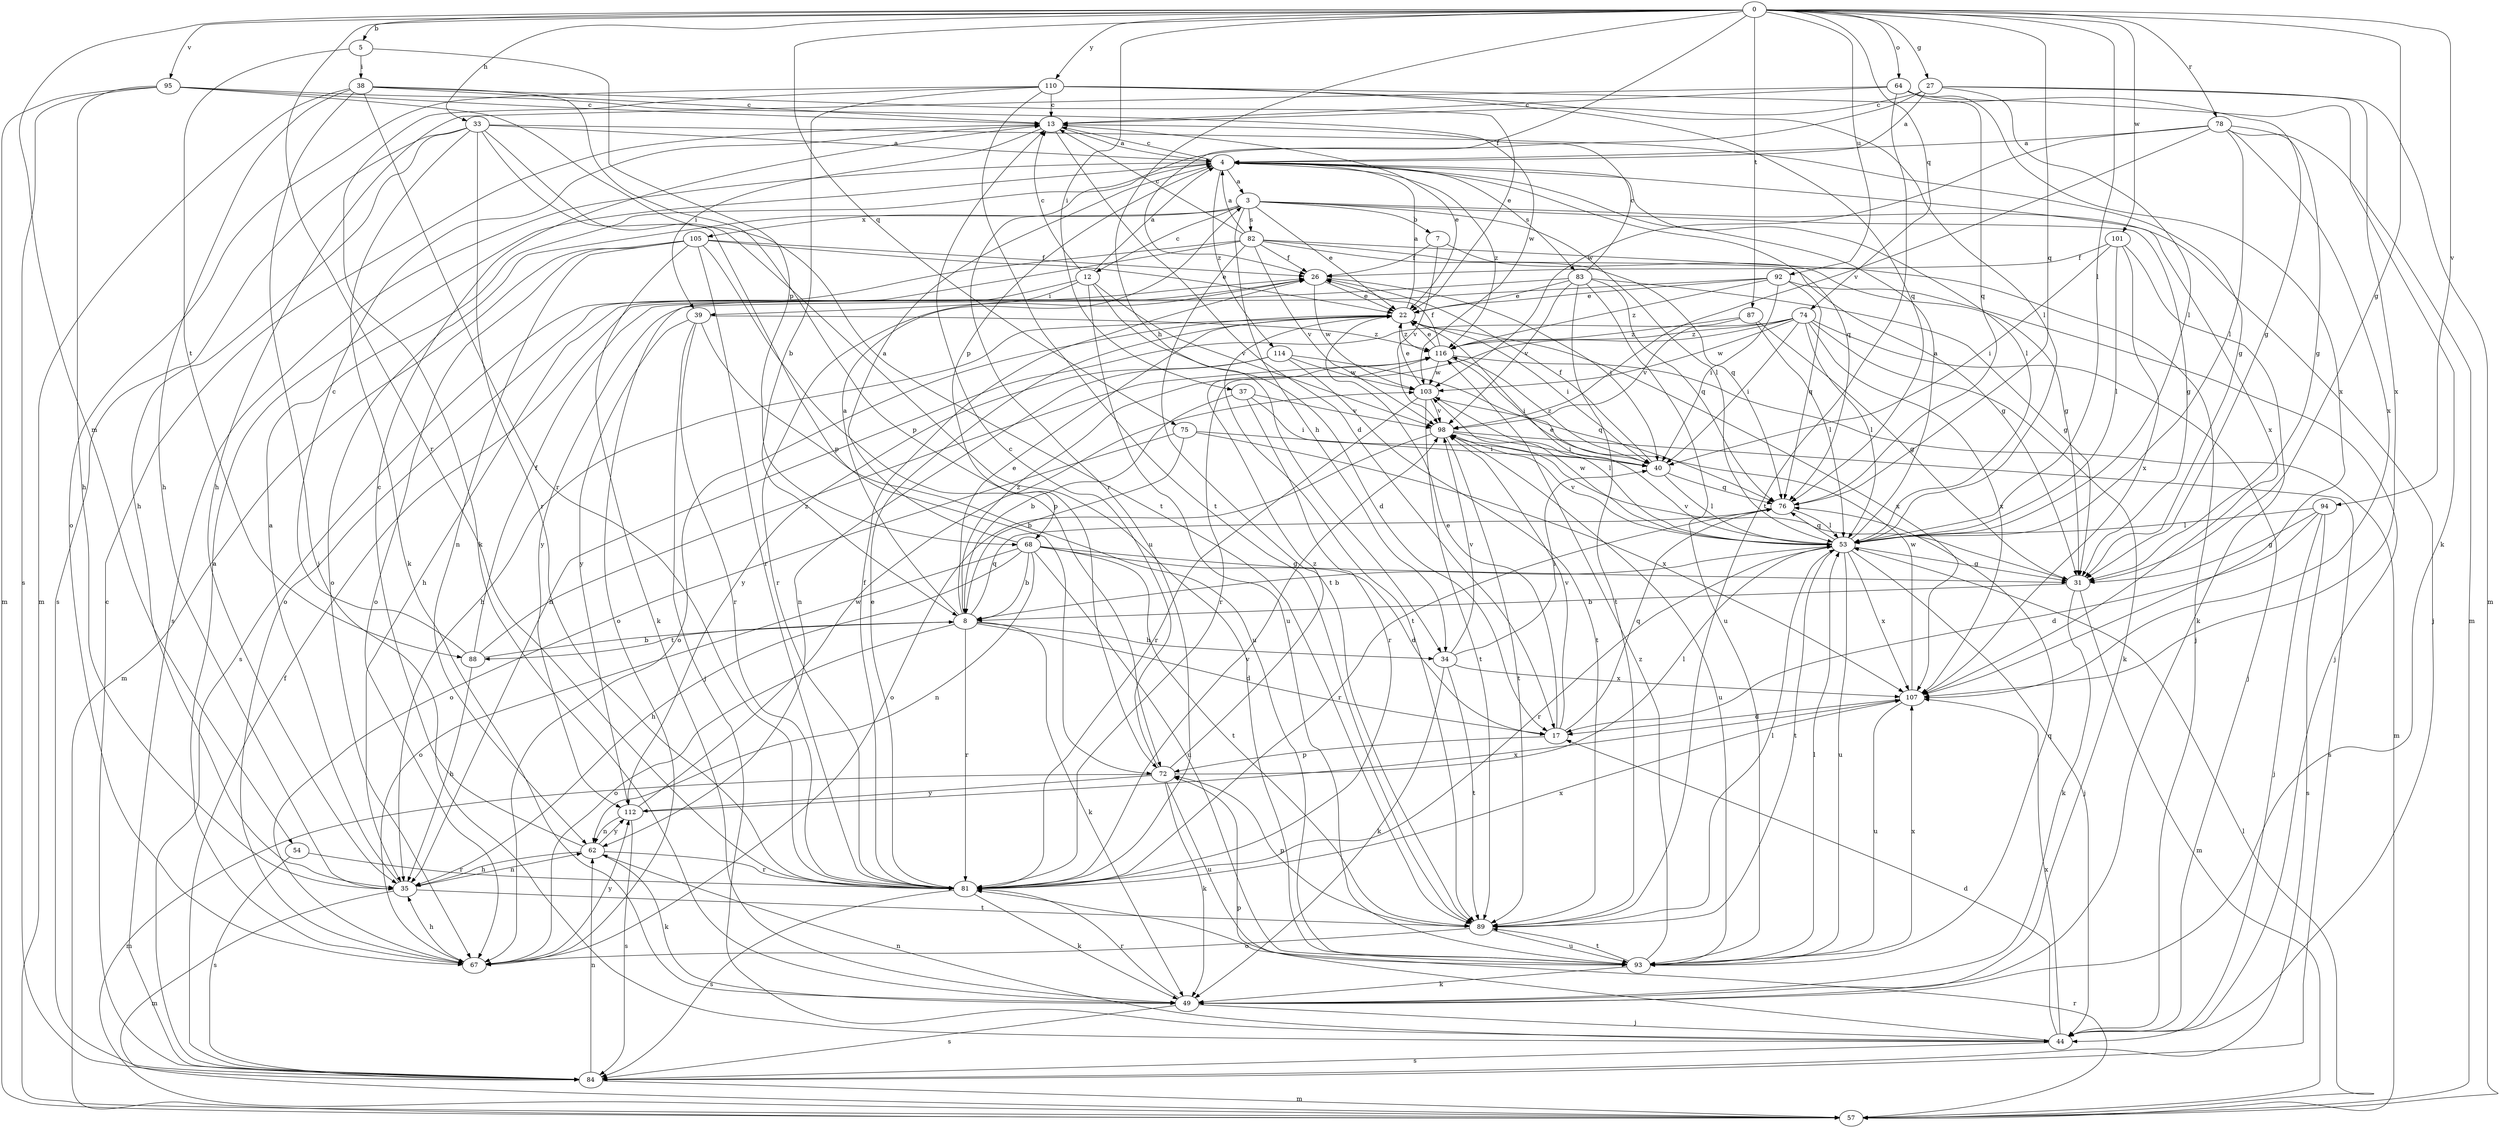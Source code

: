 strict digraph  {
0;
3;
4;
5;
7;
8;
12;
13;
17;
22;
26;
27;
31;
33;
34;
35;
37;
38;
39;
40;
44;
49;
53;
54;
57;
62;
64;
67;
68;
72;
74;
75;
76;
78;
81;
82;
83;
84;
87;
88;
89;
92;
93;
94;
95;
98;
101;
103;
105;
107;
110;
112;
114;
116;
0 -> 5  [label=b];
0 -> 26  [label=f];
0 -> 27  [label=g];
0 -> 31  [label=g];
0 -> 33  [label=h];
0 -> 34  [label=h];
0 -> 37  [label=i];
0 -> 53  [label=l];
0 -> 54  [label=m];
0 -> 64  [label=o];
0 -> 74  [label=q];
0 -> 75  [label=q];
0 -> 76  [label=q];
0 -> 78  [label=r];
0 -> 81  [label=r];
0 -> 87  [label=t];
0 -> 92  [label=u];
0 -> 94  [label=v];
0 -> 95  [label=v];
0 -> 101  [label=w];
0 -> 110  [label=y];
3 -> 7  [label=b];
3 -> 12  [label=c];
3 -> 22  [label=e];
3 -> 31  [label=g];
3 -> 34  [label=h];
3 -> 44  [label=j];
3 -> 53  [label=l];
3 -> 67  [label=o];
3 -> 82  [label=s];
3 -> 105  [label=x];
4 -> 3  [label=a];
4 -> 13  [label=c];
4 -> 53  [label=l];
4 -> 68  [label=p];
4 -> 76  [label=q];
4 -> 83  [label=s];
4 -> 84  [label=s];
4 -> 107  [label=x];
4 -> 114  [label=z];
4 -> 116  [label=z];
5 -> 38  [label=i];
5 -> 68  [label=p];
5 -> 88  [label=t];
7 -> 26  [label=f];
7 -> 31  [label=g];
7 -> 98  [label=v];
8 -> 3  [label=a];
8 -> 17  [label=d];
8 -> 22  [label=e];
8 -> 34  [label=h];
8 -> 49  [label=k];
8 -> 67  [label=o];
8 -> 76  [label=q];
8 -> 81  [label=r];
8 -> 88  [label=t];
8 -> 116  [label=z];
12 -> 4  [label=a];
12 -> 13  [label=c];
12 -> 17  [label=d];
12 -> 35  [label=h];
12 -> 39  [label=i];
12 -> 93  [label=u];
12 -> 98  [label=v];
13 -> 4  [label=a];
13 -> 17  [label=d];
13 -> 22  [label=e];
13 -> 39  [label=i];
17 -> 22  [label=e];
17 -> 72  [label=p];
17 -> 76  [label=q];
17 -> 98  [label=v];
22 -> 4  [label=a];
22 -> 35  [label=h];
22 -> 40  [label=i];
22 -> 67  [label=o];
22 -> 89  [label=t];
22 -> 107  [label=x];
22 -> 116  [label=z];
26 -> 22  [label=e];
26 -> 40  [label=i];
26 -> 81  [label=r];
26 -> 103  [label=w];
27 -> 4  [label=a];
27 -> 13  [label=c];
27 -> 53  [label=l];
27 -> 57  [label=m];
27 -> 81  [label=r];
27 -> 107  [label=x];
31 -> 8  [label=b];
31 -> 49  [label=k];
31 -> 57  [label=m];
31 -> 98  [label=v];
33 -> 4  [label=a];
33 -> 31  [label=g];
33 -> 35  [label=h];
33 -> 49  [label=k];
33 -> 72  [label=p];
33 -> 81  [label=r];
33 -> 84  [label=s];
33 -> 93  [label=u];
34 -> 40  [label=i];
34 -> 49  [label=k];
34 -> 89  [label=t];
34 -> 98  [label=v];
34 -> 107  [label=x];
35 -> 4  [label=a];
35 -> 57  [label=m];
35 -> 62  [label=n];
35 -> 89  [label=t];
37 -> 8  [label=b];
37 -> 40  [label=i];
37 -> 81  [label=r];
37 -> 98  [label=v];
38 -> 13  [label=c];
38 -> 22  [label=e];
38 -> 35  [label=h];
38 -> 44  [label=j];
38 -> 57  [label=m];
38 -> 72  [label=p];
38 -> 81  [label=r];
39 -> 44  [label=j];
39 -> 81  [label=r];
39 -> 93  [label=u];
39 -> 112  [label=y];
39 -> 116  [label=z];
40 -> 26  [label=f];
40 -> 53  [label=l];
40 -> 76  [label=q];
40 -> 116  [label=z];
44 -> 17  [label=d];
44 -> 62  [label=n];
44 -> 72  [label=p];
44 -> 84  [label=s];
44 -> 107  [label=x];
49 -> 44  [label=j];
49 -> 81  [label=r];
49 -> 84  [label=s];
53 -> 4  [label=a];
53 -> 8  [label=b];
53 -> 22  [label=e];
53 -> 31  [label=g];
53 -> 44  [label=j];
53 -> 76  [label=q];
53 -> 81  [label=r];
53 -> 89  [label=t];
53 -> 93  [label=u];
53 -> 98  [label=v];
53 -> 103  [label=w];
53 -> 107  [label=x];
54 -> 81  [label=r];
54 -> 84  [label=s];
57 -> 53  [label=l];
57 -> 81  [label=r];
62 -> 13  [label=c];
62 -> 35  [label=h];
62 -> 49  [label=k];
62 -> 81  [label=r];
62 -> 112  [label=y];
64 -> 13  [label=c];
64 -> 35  [label=h];
64 -> 49  [label=k];
64 -> 76  [label=q];
64 -> 89  [label=t];
64 -> 107  [label=x];
67 -> 4  [label=a];
67 -> 35  [label=h];
67 -> 112  [label=y];
68 -> 4  [label=a];
68 -> 8  [label=b];
68 -> 17  [label=d];
68 -> 31  [label=g];
68 -> 35  [label=h];
68 -> 62  [label=n];
68 -> 67  [label=o];
68 -> 89  [label=t];
68 -> 93  [label=u];
72 -> 13  [label=c];
72 -> 49  [label=k];
72 -> 53  [label=l];
72 -> 57  [label=m];
72 -> 93  [label=u];
72 -> 112  [label=y];
72 -> 116  [label=z];
74 -> 35  [label=h];
74 -> 40  [label=i];
74 -> 44  [label=j];
74 -> 49  [label=k];
74 -> 53  [label=l];
74 -> 81  [label=r];
74 -> 103  [label=w];
74 -> 107  [label=x];
74 -> 116  [label=z];
75 -> 8  [label=b];
75 -> 40  [label=i];
75 -> 67  [label=o];
75 -> 107  [label=x];
76 -> 53  [label=l];
76 -> 81  [label=r];
78 -> 4  [label=a];
78 -> 31  [label=g];
78 -> 53  [label=l];
78 -> 57  [label=m];
78 -> 98  [label=v];
78 -> 103  [label=w];
78 -> 107  [label=x];
81 -> 22  [label=e];
81 -> 26  [label=f];
81 -> 49  [label=k];
81 -> 84  [label=s];
81 -> 98  [label=v];
81 -> 107  [label=x];
82 -> 4  [label=a];
82 -> 13  [label=c];
82 -> 26  [label=f];
82 -> 31  [label=g];
82 -> 44  [label=j];
82 -> 67  [label=o];
82 -> 76  [label=q];
82 -> 84  [label=s];
82 -> 89  [label=t];
82 -> 98  [label=v];
83 -> 13  [label=c];
83 -> 22  [label=e];
83 -> 31  [label=g];
83 -> 67  [label=o];
83 -> 76  [label=q];
83 -> 89  [label=t];
83 -> 93  [label=u];
83 -> 98  [label=v];
84 -> 13  [label=c];
84 -> 26  [label=f];
84 -> 57  [label=m];
84 -> 62  [label=n];
87 -> 31  [label=g];
87 -> 53  [label=l];
87 -> 98  [label=v];
87 -> 116  [label=z];
88 -> 8  [label=b];
88 -> 13  [label=c];
88 -> 26  [label=f];
88 -> 35  [label=h];
88 -> 116  [label=z];
89 -> 53  [label=l];
89 -> 67  [label=o];
89 -> 72  [label=p];
89 -> 93  [label=u];
92 -> 22  [label=e];
92 -> 40  [label=i];
92 -> 44  [label=j];
92 -> 76  [label=q];
92 -> 112  [label=y];
92 -> 116  [label=z];
93 -> 49  [label=k];
93 -> 53  [label=l];
93 -> 76  [label=q];
93 -> 89  [label=t];
93 -> 107  [label=x];
93 -> 116  [label=z];
94 -> 17  [label=d];
94 -> 31  [label=g];
94 -> 44  [label=j];
94 -> 53  [label=l];
94 -> 84  [label=s];
95 -> 13  [label=c];
95 -> 35  [label=h];
95 -> 57  [label=m];
95 -> 84  [label=s];
95 -> 89  [label=t];
95 -> 103  [label=w];
98 -> 40  [label=i];
98 -> 67  [label=o];
98 -> 84  [label=s];
98 -> 89  [label=t];
98 -> 93  [label=u];
101 -> 26  [label=f];
101 -> 40  [label=i];
101 -> 49  [label=k];
101 -> 53  [label=l];
101 -> 107  [label=x];
103 -> 22  [label=e];
103 -> 53  [label=l];
103 -> 81  [label=r];
103 -> 89  [label=t];
103 -> 98  [label=v];
105 -> 22  [label=e];
105 -> 26  [label=f];
105 -> 49  [label=k];
105 -> 57  [label=m];
105 -> 62  [label=n];
105 -> 67  [label=o];
105 -> 72  [label=p];
105 -> 81  [label=r];
107 -> 17  [label=d];
107 -> 93  [label=u];
107 -> 103  [label=w];
110 -> 8  [label=b];
110 -> 13  [label=c];
110 -> 31  [label=g];
110 -> 49  [label=k];
110 -> 53  [label=l];
110 -> 67  [label=o];
110 -> 76  [label=q];
110 -> 89  [label=t];
112 -> 62  [label=n];
112 -> 84  [label=s];
112 -> 103  [label=w];
112 -> 107  [label=x];
114 -> 62  [label=n];
114 -> 76  [label=q];
114 -> 89  [label=t];
114 -> 103  [label=w];
114 -> 112  [label=y];
116 -> 22  [label=e];
116 -> 26  [label=f];
116 -> 40  [label=i];
116 -> 57  [label=m];
116 -> 103  [label=w];
}
